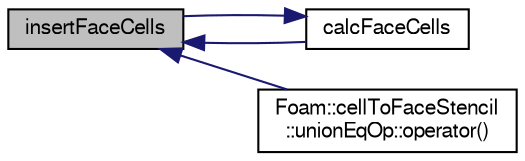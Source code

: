 digraph "insertFaceCells"
{
  bgcolor="transparent";
  edge [fontname="FreeSans",fontsize="10",labelfontname="FreeSans",labelfontsize="10"];
  node [fontname="FreeSans",fontsize="10",shape=record];
  rankdir="LR";
  Node770 [label="insertFaceCells",height=0.2,width=0.4,color="black", fillcolor="grey75", style="filled", fontcolor="black"];
  Node770 -> Node771 [dir="back",color="midnightblue",fontsize="10",style="solid",fontname="FreeSans"];
  Node771 [label="calcFaceCells",height=0.2,width=0.4,color="black",URL="$a22686.html#ae5e6c7b176e7515ab993bf7549c04d5e",tooltip="Collect cell neighbours of faces in global numbering. "];
  Node771 -> Node770 [dir="back",color="midnightblue",fontsize="10",style="solid",fontname="FreeSans"];
  Node770 -> Node772 [dir="back",color="midnightblue",fontsize="10",style="solid",fontname="FreeSans"];
  Node772 [label="Foam::cellToFaceStencil\l::unionEqOp::operator()",height=0.2,width=0.4,color="black",URL="$a22690.html#a92ddb135d6ab7c66ef753d49605e0b8e"];
}
